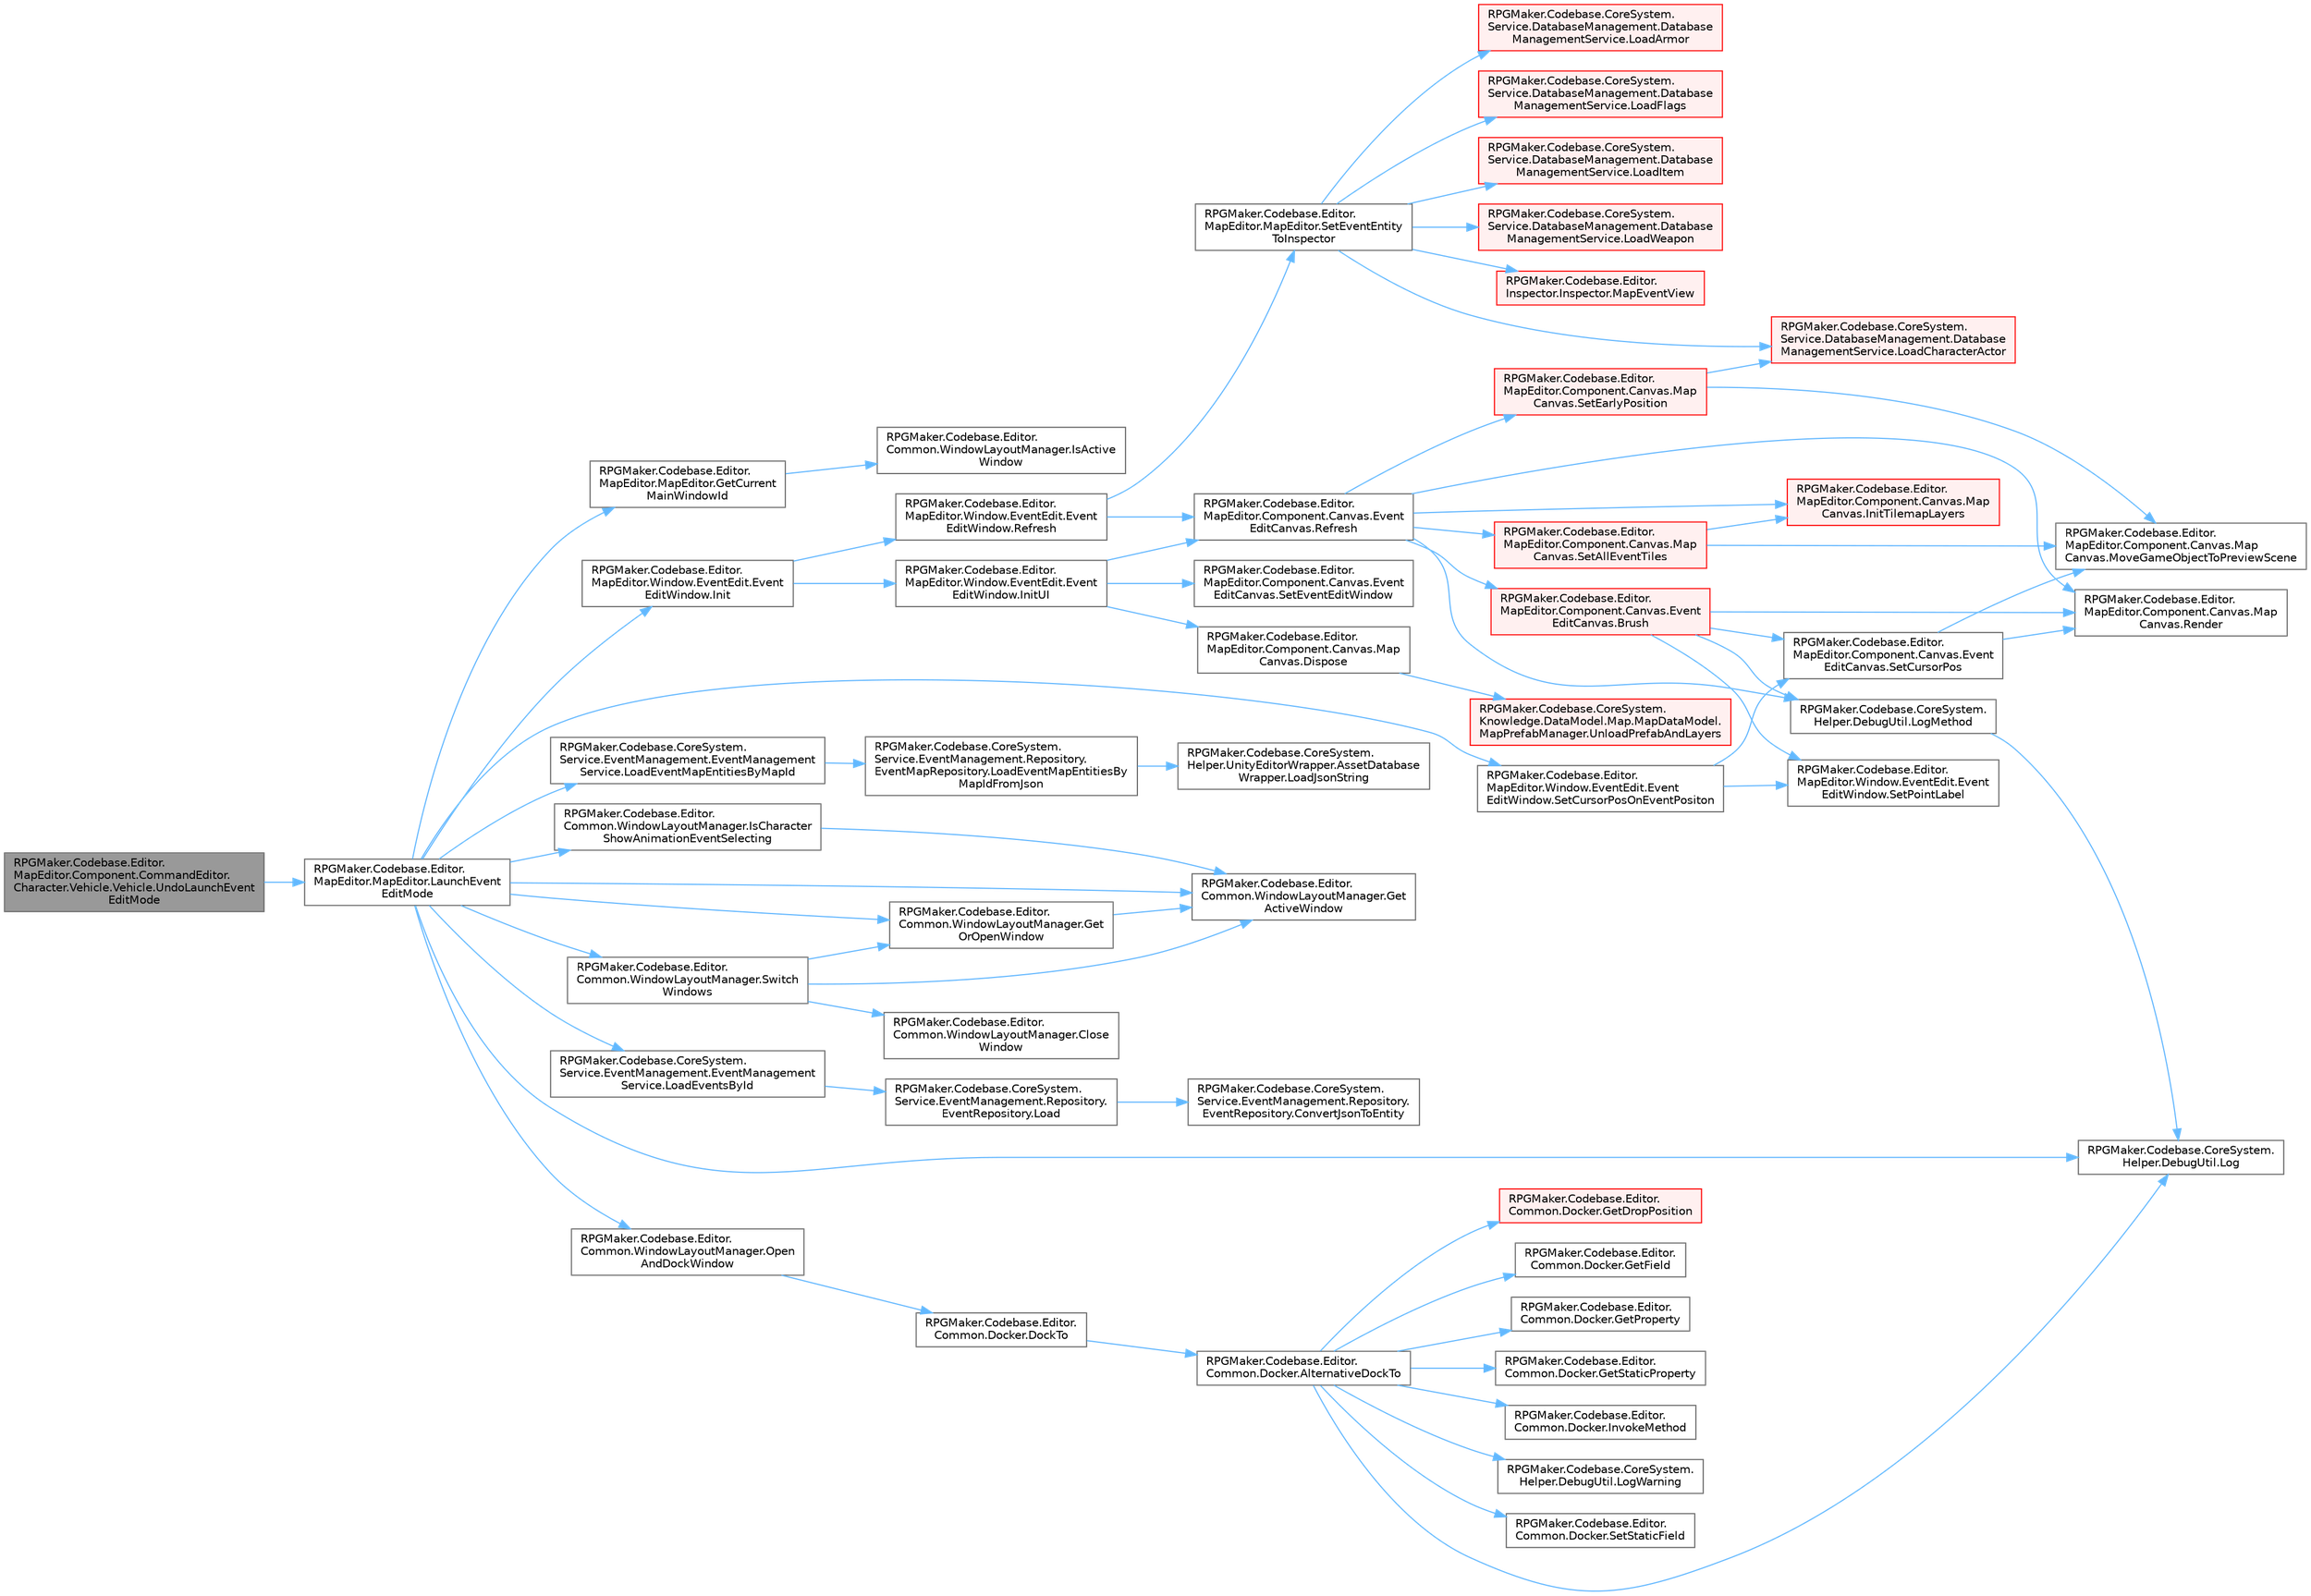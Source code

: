 digraph "RPGMaker.Codebase.Editor.MapEditor.Component.CommandEditor.Character.Vehicle.Vehicle.UndoLaunchEventEditMode"
{
 // LATEX_PDF_SIZE
  bgcolor="transparent";
  edge [fontname=Helvetica,fontsize=10,labelfontname=Helvetica,labelfontsize=10];
  node [fontname=Helvetica,fontsize=10,shape=box,height=0.2,width=0.4];
  rankdir="LR";
  Node1 [id="Node000001",label="RPGMaker.Codebase.Editor.\lMapEditor.Component.CommandEditor.\lCharacter.Vehicle.Vehicle.UndoLaunchEvent\lEditMode",height=0.2,width=0.4,color="gray40", fillcolor="grey60", style="filled", fontcolor="black",tooltip=" "];
  Node1 -> Node2 [id="edge1_Node000001_Node000002",color="steelblue1",style="solid",tooltip=" "];
  Node2 [id="Node000002",label="RPGMaker.Codebase.Editor.\lMapEditor.MapEditor.LaunchEvent\lEditMode",height=0.2,width=0.4,color="grey40", fillcolor="white", style="filled",URL="$d1/d2d/class_r_p_g_maker_1_1_codebase_1_1_editor_1_1_map_editor_1_1_map_editor.html#a9332dde4703a160f0ccb15baac16bbe6",tooltip=" "];
  Node2 -> Node3 [id="edge2_Node000002_Node000003",color="steelblue1",style="solid",tooltip=" "];
  Node3 [id="Node000003",label="RPGMaker.Codebase.Editor.\lCommon.WindowLayoutManager.Get\lActiveWindow",height=0.2,width=0.4,color="grey40", fillcolor="white", style="filled",URL="$d1/dcb/class_r_p_g_maker_1_1_codebase_1_1_editor_1_1_common_1_1_window_layout_manager.html#a5d6a0f96e987d3d534af55f13296b8c1",tooltip=" "];
  Node2 -> Node4 [id="edge3_Node000002_Node000004",color="steelblue1",style="solid",tooltip=" "];
  Node4 [id="Node000004",label="RPGMaker.Codebase.Editor.\lMapEditor.MapEditor.GetCurrent\lMainWindowId",height=0.2,width=0.4,color="grey40", fillcolor="white", style="filled",URL="$d1/d2d/class_r_p_g_maker_1_1_codebase_1_1_editor_1_1_map_editor_1_1_map_editor.html#af3d442a72972dd5c4fd1332ef50cb21b",tooltip=" "];
  Node4 -> Node5 [id="edge4_Node000004_Node000005",color="steelblue1",style="solid",tooltip=" "];
  Node5 [id="Node000005",label="RPGMaker.Codebase.Editor.\lCommon.WindowLayoutManager.IsActive\lWindow",height=0.2,width=0.4,color="grey40", fillcolor="white", style="filled",URL="$d1/dcb/class_r_p_g_maker_1_1_codebase_1_1_editor_1_1_common_1_1_window_layout_manager.html#a2b1eee65cd77849647530a6057678051",tooltip=" "];
  Node2 -> Node6 [id="edge5_Node000002_Node000006",color="steelblue1",style="solid",tooltip=" "];
  Node6 [id="Node000006",label="RPGMaker.Codebase.Editor.\lCommon.WindowLayoutManager.Get\lOrOpenWindow",height=0.2,width=0.4,color="grey40", fillcolor="white", style="filled",URL="$d1/dcb/class_r_p_g_maker_1_1_codebase_1_1_editor_1_1_common_1_1_window_layout_manager.html#a800df5ea8f1279e857a7930eadc791c4",tooltip=" "];
  Node6 -> Node3 [id="edge6_Node000006_Node000003",color="steelblue1",style="solid",tooltip=" "];
  Node2 -> Node7 [id="edge7_Node000002_Node000007",color="steelblue1",style="solid",tooltip=" "];
  Node7 [id="Node000007",label="RPGMaker.Codebase.Editor.\lMapEditor.Window.EventEdit.Event\lEditWindow.Init",height=0.2,width=0.4,color="grey40", fillcolor="white", style="filled",URL="$db/d92/class_r_p_g_maker_1_1_codebase_1_1_editor_1_1_map_editor_1_1_window_1_1_event_edit_1_1_event_edit_window.html#a4ff85adeafc8399792ae8ad76fb60980",tooltip=" "];
  Node7 -> Node8 [id="edge8_Node000007_Node000008",color="steelblue1",style="solid",tooltip=" "];
  Node8 [id="Node000008",label="RPGMaker.Codebase.Editor.\lMapEditor.Window.EventEdit.Event\lEditWindow.InitUI",height=0.2,width=0.4,color="grey40", fillcolor="white", style="filled",URL="$db/d92/class_r_p_g_maker_1_1_codebase_1_1_editor_1_1_map_editor_1_1_window_1_1_event_edit_1_1_event_edit_window.html#a4dd3e69274e66cba6093f9c28c41460a",tooltip=" "];
  Node8 -> Node9 [id="edge9_Node000008_Node000009",color="steelblue1",style="solid",tooltip=" "];
  Node9 [id="Node000009",label="RPGMaker.Codebase.Editor.\lMapEditor.Component.Canvas.Map\lCanvas.Dispose",height=0.2,width=0.4,color="grey40", fillcolor="white", style="filled",URL="$da/d63/class_r_p_g_maker_1_1_codebase_1_1_editor_1_1_map_editor_1_1_component_1_1_canvas_1_1_map_canvas.html#a04fdc064260c84ff0b542405b72805a6",tooltip=" "];
  Node9 -> Node10 [id="edge10_Node000009_Node000010",color="steelblue1",style="solid",tooltip=" "];
  Node10 [id="Node000010",label="RPGMaker.Codebase.CoreSystem.\lKnowledge.DataModel.Map.MapDataModel.\lMapPrefabManager.UnloadPrefabAndLayers",height=0.2,width=0.4,color="red", fillcolor="#FFF0F0", style="filled",URL="$dd/db9/class_r_p_g_maker_1_1_codebase_1_1_core_system_1_1_knowledge_1_1_data_model_1_1_map_1_1_map_data_model_1_1_map_prefab_manager.html#a255d7c51b90df2b24f79c019c538f4fe",tooltip=" "];
  Node8 -> Node16 [id="edge11_Node000008_Node000016",color="steelblue1",style="solid",tooltip=" "];
  Node16 [id="Node000016",label="RPGMaker.Codebase.Editor.\lMapEditor.Component.Canvas.Event\lEditCanvas.Refresh",height=0.2,width=0.4,color="grey40", fillcolor="white", style="filled",URL="$df/d64/class_r_p_g_maker_1_1_codebase_1_1_editor_1_1_map_editor_1_1_component_1_1_canvas_1_1_event_edit_canvas.html#a78803b998253513023cb9706e7ed1f94",tooltip=" "];
  Node16 -> Node17 [id="edge12_Node000016_Node000017",color="steelblue1",style="solid",tooltip=" "];
  Node17 [id="Node000017",label="RPGMaker.Codebase.Editor.\lMapEditor.Component.Canvas.Event\lEditCanvas.Brush",height=0.2,width=0.4,color="red", fillcolor="#FFF0F0", style="filled",URL="$df/d64/class_r_p_g_maker_1_1_codebase_1_1_editor_1_1_map_editor_1_1_component_1_1_canvas_1_1_event_edit_canvas.html#ab26bd30cbeb774d79fb2f72aba7d48b0",tooltip=" "];
  Node17 -> Node74 [id="edge13_Node000017_Node000074",color="steelblue1",style="solid",tooltip=" "];
  Node74 [id="Node000074",label="RPGMaker.Codebase.CoreSystem.\lHelper.DebugUtil.LogMethod",height=0.2,width=0.4,color="grey40", fillcolor="white", style="filled",URL="$d0/dba/class_r_p_g_maker_1_1_codebase_1_1_core_system_1_1_helper_1_1_debug_util.html#a350477b28f94bba0a576b0761b036471",tooltip="メソッドと引数列をUnityコンソールに表示する。"];
  Node74 -> Node75 [id="edge14_Node000074_Node000075",color="steelblue1",style="solid",tooltip=" "];
  Node75 [id="Node000075",label="RPGMaker.Codebase.CoreSystem.\lHelper.DebugUtil.Log",height=0.2,width=0.4,color="grey40", fillcolor="white", style="filled",URL="$d0/dba/class_r_p_g_maker_1_1_codebase_1_1_core_system_1_1_helper_1_1_debug_util.html#ae769554710c95a408921ec8596769145",tooltip="オブジェクトを文字列化してUnityコンソールに表示する。"];
  Node17 -> Node71 [id="edge15_Node000017_Node000071",color="steelblue1",style="solid",tooltip=" "];
  Node71 [id="Node000071",label="RPGMaker.Codebase.Editor.\lMapEditor.Component.Canvas.Map\lCanvas.Render",height=0.2,width=0.4,color="grey40", fillcolor="white", style="filled",URL="$da/d63/class_r_p_g_maker_1_1_codebase_1_1_editor_1_1_map_editor_1_1_component_1_1_canvas_1_1_map_canvas.html#a2251fde9142862e109ac4894a3769594",tooltip=" "];
  Node17 -> Node72 [id="edge16_Node000017_Node000072",color="steelblue1",style="solid",tooltip=" "];
  Node72 [id="Node000072",label="RPGMaker.Codebase.Editor.\lMapEditor.Component.Canvas.Event\lEditCanvas.SetCursorPos",height=0.2,width=0.4,color="grey40", fillcolor="white", style="filled",URL="$df/d64/class_r_p_g_maker_1_1_codebase_1_1_editor_1_1_map_editor_1_1_component_1_1_canvas_1_1_event_edit_canvas.html#a01dd8ebe72e3d3f8b294f0bccbbca9cc",tooltip="カーソル位置を設定する。"];
  Node72 -> Node73 [id="edge17_Node000072_Node000073",color="steelblue1",style="solid",tooltip=" "];
  Node73 [id="Node000073",label="RPGMaker.Codebase.Editor.\lMapEditor.Component.Canvas.Map\lCanvas.MoveGameObjectToPreviewScene",height=0.2,width=0.4,color="grey40", fillcolor="white", style="filled",URL="$da/d63/class_r_p_g_maker_1_1_codebase_1_1_editor_1_1_map_editor_1_1_component_1_1_canvas_1_1_map_canvas.html#ac8b93ac86a3f9b8703fcc3b28a617628",tooltip="ゲームオブジェクトを現在属しているシーンからプレビューシーンに移動させる。"];
  Node72 -> Node71 [id="edge18_Node000072_Node000071",color="steelblue1",style="solid",tooltip=" "];
  Node17 -> Node78 [id="edge19_Node000017_Node000078",color="steelblue1",style="solid",tooltip=" "];
  Node78 [id="Node000078",label="RPGMaker.Codebase.Editor.\lMapEditor.Window.EventEdit.Event\lEditWindow.SetPointLabel",height=0.2,width=0.4,color="grey40", fillcolor="white", style="filled",URL="$db/d92/class_r_p_g_maker_1_1_codebase_1_1_editor_1_1_map_editor_1_1_window_1_1_event_edit_1_1_event_edit_window.html#acb6f0b1e1e8e23a724e2f4a1bf8f9f88",tooltip=" "];
  Node16 -> Node80 [id="edge20_Node000016_Node000080",color="steelblue1",style="solid",tooltip=" "];
  Node80 [id="Node000080",label="RPGMaker.Codebase.Editor.\lMapEditor.Component.Canvas.Map\lCanvas.InitTilemapLayers",height=0.2,width=0.4,color="red", fillcolor="#FFF0F0", style="filled",URL="$da/d63/class_r_p_g_maker_1_1_codebase_1_1_editor_1_1_map_editor_1_1_component_1_1_canvas_1_1_map_canvas.html#ab47e20ae7814bf14fe63db215211e127",tooltip=" "];
  Node16 -> Node74 [id="edge21_Node000016_Node000074",color="steelblue1",style="solid",tooltip=" "];
  Node16 -> Node71 [id="edge22_Node000016_Node000071",color="steelblue1",style="solid",tooltip=" "];
  Node16 -> Node91 [id="edge23_Node000016_Node000091",color="steelblue1",style="solid",tooltip=" "];
  Node91 [id="Node000091",label="RPGMaker.Codebase.Editor.\lMapEditor.Component.Canvas.Map\lCanvas.SetAllEventTiles",height=0.2,width=0.4,color="red", fillcolor="#FFF0F0", style="filled",URL="$da/d63/class_r_p_g_maker_1_1_codebase_1_1_editor_1_1_map_editor_1_1_component_1_1_canvas_1_1_map_canvas.html#afe8399bb2859ecb80082dcd4ab96711c",tooltip="マップの全てのイベントの位置にイベントを表わすタイルを設定する。"];
  Node91 -> Node80 [id="edge24_Node000091_Node000080",color="steelblue1",style="solid",tooltip=" "];
  Node91 -> Node73 [id="edge25_Node000091_Node000073",color="steelblue1",style="solid",tooltip=" "];
  Node16 -> Node102 [id="edge26_Node000016_Node000102",color="steelblue1",style="solid",tooltip=" "];
  Node102 [id="Node000102",label="RPGMaker.Codebase.Editor.\lMapEditor.Component.Canvas.Map\lCanvas.SetEarlyPosition",height=0.2,width=0.4,color="red", fillcolor="#FFF0F0", style="filled",URL="$da/d63/class_r_p_g_maker_1_1_codebase_1_1_editor_1_1_map_editor_1_1_component_1_1_canvas_1_1_map_canvas.html#a6877989323d14f9376691bf1c26aa289",tooltip="初期パーティ、乗り物のタイルを設定する"];
  Node102 -> Node34 [id="edge27_Node000102_Node000034",color="steelblue1",style="solid",tooltip=" "];
  Node34 [id="Node000034",label="RPGMaker.Codebase.CoreSystem.\lService.DatabaseManagement.Database\lManagementService.LoadCharacterActor",height=0.2,width=0.4,color="red", fillcolor="#FFF0F0", style="filled",URL="$db/db0/class_r_p_g_maker_1_1_codebase_1_1_core_system_1_1_service_1_1_database_management_1_1_database_management_service.html#afa56ff9a916ba5265719f6be7f2330e2",tooltip=" "];
  Node102 -> Node73 [id="edge28_Node000102_Node000073",color="steelblue1",style="solid",tooltip=" "];
  Node8 -> Node108 [id="edge29_Node000008_Node000108",color="steelblue1",style="solid",tooltip=" "];
  Node108 [id="Node000108",label="RPGMaker.Codebase.Editor.\lMapEditor.Component.Canvas.Event\lEditCanvas.SetEventEditWindow",height=0.2,width=0.4,color="grey40", fillcolor="white", style="filled",URL="$df/d64/class_r_p_g_maker_1_1_codebase_1_1_editor_1_1_map_editor_1_1_component_1_1_canvas_1_1_event_edit_canvas.html#a5a09fd2d5f403572addfd0cbba09d6e2",tooltip=" "];
  Node7 -> Node109 [id="edge30_Node000007_Node000109",color="steelblue1",style="solid",tooltip=" "];
  Node109 [id="Node000109",label="RPGMaker.Codebase.Editor.\lMapEditor.Window.EventEdit.Event\lEditWindow.Refresh",height=0.2,width=0.4,color="grey40", fillcolor="white", style="filled",URL="$db/d92/class_r_p_g_maker_1_1_codebase_1_1_editor_1_1_map_editor_1_1_window_1_1_event_edit_1_1_event_edit_window.html#a7c14942946148397f62c7b4fc3d011d9",tooltip=" "];
  Node109 -> Node16 [id="edge31_Node000109_Node000016",color="steelblue1",style="solid",tooltip=" "];
  Node109 -> Node110 [id="edge32_Node000109_Node000110",color="steelblue1",style="solid",tooltip=" "];
  Node110 [id="Node000110",label="RPGMaker.Codebase.Editor.\lMapEditor.MapEditor.SetEventEntity\lToInspector",height=0.2,width=0.4,color="grey40", fillcolor="white", style="filled",URL="$d1/d2d/class_r_p_g_maker_1_1_codebase_1_1_editor_1_1_map_editor_1_1_map_editor.html#a23a1ba9b650a88130a6ad3e9ab868842",tooltip=" "];
  Node110 -> Node111 [id="edge33_Node000110_Node000111",color="steelblue1",style="solid",tooltip=" "];
  Node111 [id="Node000111",label="RPGMaker.Codebase.CoreSystem.\lService.DatabaseManagement.Database\lManagementService.LoadArmor",height=0.2,width=0.4,color="red", fillcolor="#FFF0F0", style="filled",URL="$db/db0/class_r_p_g_maker_1_1_codebase_1_1_core_system_1_1_service_1_1_database_management_1_1_database_management_service.html#aa2e210bbbaf85d6ed1f74aa1170b786a",tooltip=" "];
  Node110 -> Node34 [id="edge34_Node000110_Node000034",color="steelblue1",style="solid",tooltip=" "];
  Node110 -> Node113 [id="edge35_Node000110_Node000113",color="steelblue1",style="solid",tooltip=" "];
  Node113 [id="Node000113",label="RPGMaker.Codebase.CoreSystem.\lService.DatabaseManagement.Database\lManagementService.LoadFlags",height=0.2,width=0.4,color="red", fillcolor="#FFF0F0", style="filled",URL="$db/db0/class_r_p_g_maker_1_1_codebase_1_1_core_system_1_1_service_1_1_database_management_1_1_database_management_service.html#a5eb2954667a7f994c25194d12c5a2602",tooltip=" "];
  Node110 -> Node116 [id="edge36_Node000110_Node000116",color="steelblue1",style="solid",tooltip=" "];
  Node116 [id="Node000116",label="RPGMaker.Codebase.CoreSystem.\lService.DatabaseManagement.Database\lManagementService.LoadItem",height=0.2,width=0.4,color="red", fillcolor="#FFF0F0", style="filled",URL="$db/db0/class_r_p_g_maker_1_1_codebase_1_1_core_system_1_1_service_1_1_database_management_1_1_database_management_service.html#a0447e9903c05f13e630c3523647e80a4",tooltip=" "];
  Node110 -> Node118 [id="edge37_Node000110_Node000118",color="steelblue1",style="solid",tooltip=" "];
  Node118 [id="Node000118",label="RPGMaker.Codebase.CoreSystem.\lService.DatabaseManagement.Database\lManagementService.LoadWeapon",height=0.2,width=0.4,color="red", fillcolor="#FFF0F0", style="filled",URL="$db/db0/class_r_p_g_maker_1_1_codebase_1_1_core_system_1_1_service_1_1_database_management_1_1_database_management_service.html#a14b53a047484b6c81f8e570ff47134af",tooltip=" "];
  Node110 -> Node120 [id="edge38_Node000110_Node000120",color="steelblue1",style="solid",tooltip=" "];
  Node120 [id="Node000120",label="RPGMaker.Codebase.Editor.\lInspector.Inspector.MapEventView",height=0.2,width=0.4,color="red", fillcolor="#FFF0F0", style="filled",URL="$d4/da1/class_r_p_g_maker_1_1_codebase_1_1_editor_1_1_inspector_1_1_inspector.html#aad26b0f997bcd7d0aafe246f7eaa9e53",tooltip=" "];
  Node2 -> Node125 [id="edge39_Node000002_Node000125",color="steelblue1",style="solid",tooltip=" "];
  Node125 [id="Node000125",label="RPGMaker.Codebase.Editor.\lCommon.WindowLayoutManager.IsCharacter\lShowAnimationEventSelecting",height=0.2,width=0.4,color="grey40", fillcolor="white", style="filled",URL="$d1/dcb/class_r_p_g_maker_1_1_codebase_1_1_editor_1_1_common_1_1_window_layout_manager.html#a8c1b4bf76427e087cc2ec0e3f1d61b04",tooltip=" "];
  Node125 -> Node3 [id="edge40_Node000125_Node000003",color="steelblue1",style="solid",tooltip=" "];
  Node2 -> Node126 [id="edge41_Node000002_Node000126",color="steelblue1",style="solid",tooltip=" "];
  Node126 [id="Node000126",label="RPGMaker.Codebase.CoreSystem.\lService.EventManagement.EventManagement\lService.LoadEventMapEntitiesByMapId",height=0.2,width=0.4,color="grey40", fillcolor="white", style="filled",URL="$d5/d7b/class_r_p_g_maker_1_1_codebase_1_1_core_system_1_1_service_1_1_event_management_1_1_event_management_service.html#a05f1ad9242e0b86f9d47491a350b2777",tooltip=" "];
  Node126 -> Node127 [id="edge42_Node000126_Node000127",color="steelblue1",style="solid",tooltip=" "];
  Node127 [id="Node000127",label="RPGMaker.Codebase.CoreSystem.\lService.EventManagement.Repository.\lEventMapRepository.LoadEventMapEntitiesBy\lMapIdFromJson",height=0.2,width=0.4,color="grey40", fillcolor="white", style="filled",URL="$d1/d3b/class_r_p_g_maker_1_1_codebase_1_1_core_system_1_1_service_1_1_event_management_1_1_repository_1_1_event_map_repository.html#a76f46f347afad992d56cc1f9f6c80e7e",tooltip=" "];
  Node127 -> Node14 [id="edge43_Node000127_Node000014",color="steelblue1",style="solid",tooltip=" "];
  Node14 [id="Node000014",label="RPGMaker.Codebase.CoreSystem.\lHelper.UnityEditorWrapper.AssetDatabase\lWrapper.LoadJsonString",height=0.2,width=0.4,color="grey40", fillcolor="white", style="filled",URL="$d9/d20/class_r_p_g_maker_1_1_codebase_1_1_core_system_1_1_helper_1_1_unity_editor_wrapper_1_1_asset_database_wrapper.html#ab1557b81ee60a7dc4f85349106fe4244",tooltip=" "];
  Node2 -> Node128 [id="edge44_Node000002_Node000128",color="steelblue1",style="solid",tooltip=" "];
  Node128 [id="Node000128",label="RPGMaker.Codebase.CoreSystem.\lService.EventManagement.EventManagement\lService.LoadEventsById",height=0.2,width=0.4,color="grey40", fillcolor="white", style="filled",URL="$d5/d7b/class_r_p_g_maker_1_1_codebase_1_1_core_system_1_1_service_1_1_event_management_1_1_event_management_service.html#ad41822cfd87959b5dd4db750820f4dd3",tooltip=" "];
  Node128 -> Node39 [id="edge45_Node000128_Node000039",color="steelblue1",style="solid",tooltip=" "];
  Node39 [id="Node000039",label="RPGMaker.Codebase.CoreSystem.\lService.EventManagement.Repository.\lEventRepository.Load",height=0.2,width=0.4,color="grey40", fillcolor="white", style="filled",URL="$d9/d21/class_r_p_g_maker_1_1_codebase_1_1_core_system_1_1_service_1_1_event_management_1_1_repository_1_1_event_repository.html#aa07a22564e7e157ac3cb0b8861980079",tooltip=" "];
  Node39 -> Node40 [id="edge46_Node000039_Node000040",color="steelblue1",style="solid",tooltip=" "];
  Node40 [id="Node000040",label="RPGMaker.Codebase.CoreSystem.\lService.EventManagement.Repository.\lEventRepository.ConvertJsonToEntity",height=0.2,width=0.4,color="grey40", fillcolor="white", style="filled",URL="$d9/d21/class_r_p_g_maker_1_1_codebase_1_1_core_system_1_1_service_1_1_event_management_1_1_repository_1_1_event_repository.html#a362b89e9d43c8ed34a1fd0ad62001db2",tooltip=" "];
  Node2 -> Node75 [id="edge47_Node000002_Node000075",color="steelblue1",style="solid",tooltip=" "];
  Node2 -> Node129 [id="edge48_Node000002_Node000129",color="steelblue1",style="solid",tooltip=" "];
  Node129 [id="Node000129",label="RPGMaker.Codebase.Editor.\lCommon.WindowLayoutManager.Open\lAndDockWindow",height=0.2,width=0.4,color="grey40", fillcolor="white", style="filled",URL="$d1/dcb/class_r_p_g_maker_1_1_codebase_1_1_editor_1_1_common_1_1_window_layout_manager.html#ab7e593e16bd1c9641bf88599f3fea880",tooltip="ウィンドウを開き、ドッキングする"];
  Node129 -> Node130 [id="edge49_Node000129_Node000130",color="steelblue1",style="solid",tooltip=" "];
  Node130 [id="Node000130",label="RPGMaker.Codebase.Editor.\lCommon.Docker.DockTo",height=0.2,width=0.4,color="grey40", fillcolor="white", style="filled",URL="$d5/d6b/class_r_p_g_maker_1_1_codebase_1_1_editor_1_1_common_1_1_docker.html#a48fec793c05226aa6e9794b84f19f138",tooltip="Docks the second window to the first window at the given position"];
  Node130 -> Node131 [id="edge50_Node000130_Node000131",color="steelblue1",style="solid",tooltip=" "];
  Node131 [id="Node000131",label="RPGMaker.Codebase.Editor.\lCommon.Docker.AlternativeDockTo",height=0.2,width=0.4,color="grey40", fillcolor="white", style="filled",URL="$d5/d6b/class_r_p_g_maker_1_1_codebase_1_1_editor_1_1_common_1_1_docker.html#a3c0ccff78d58c704e9bba468400602de",tooltip="ウィンドウを他のウィンドウの指定位置にドッキングさせる。"];
  Node131 -> Node132 [id="edge51_Node000131_Node000132",color="steelblue1",style="solid",tooltip=" "];
  Node132 [id="Node000132",label="RPGMaker.Codebase.Editor.\lCommon.Docker.GetDropPosition",height=0.2,width=0.4,color="red", fillcolor="#FFF0F0", style="filled",URL="$d5/d6b/class_r_p_g_maker_1_1_codebase_1_1_editor_1_1_common_1_1_docker.html#a11546abc321b83188378cf2b3c48da08",tooltip=" "];
  Node131 -> Node134 [id="edge52_Node000131_Node000134",color="steelblue1",style="solid",tooltip=" "];
  Node134 [id="Node000134",label="RPGMaker.Codebase.Editor.\lCommon.Docker.GetField",height=0.2,width=0.4,color="grey40", fillcolor="white", style="filled",URL="$d5/d6b/class_r_p_g_maker_1_1_codebase_1_1_editor_1_1_common_1_1_docker.html#a3ab2b6f85b6f83e105a7a2b3a8d34789",tooltip=" "];
  Node131 -> Node135 [id="edge53_Node000131_Node000135",color="steelblue1",style="solid",tooltip=" "];
  Node135 [id="Node000135",label="RPGMaker.Codebase.Editor.\lCommon.Docker.GetProperty",height=0.2,width=0.4,color="grey40", fillcolor="white", style="filled",URL="$d5/d6b/class_r_p_g_maker_1_1_codebase_1_1_editor_1_1_common_1_1_docker.html#a803a138b55b0c40fa76d95beeceb5584",tooltip=" "];
  Node131 -> Node136 [id="edge54_Node000131_Node000136",color="steelblue1",style="solid",tooltip=" "];
  Node136 [id="Node000136",label="RPGMaker.Codebase.Editor.\lCommon.Docker.GetStaticProperty",height=0.2,width=0.4,color="grey40", fillcolor="white", style="filled",URL="$d5/d6b/class_r_p_g_maker_1_1_codebase_1_1_editor_1_1_common_1_1_docker.html#a00532fbe17802ea65e1db6cdbcab8f9c",tooltip=" "];
  Node131 -> Node137 [id="edge55_Node000131_Node000137",color="steelblue1",style="solid",tooltip=" "];
  Node137 [id="Node000137",label="RPGMaker.Codebase.Editor.\lCommon.Docker.InvokeMethod",height=0.2,width=0.4,color="grey40", fillcolor="white", style="filled",URL="$d5/d6b/class_r_p_g_maker_1_1_codebase_1_1_editor_1_1_common_1_1_docker.html#a8866c0282bb7ab6f08b5f86291104424",tooltip=" "];
  Node131 -> Node75 [id="edge56_Node000131_Node000075",color="steelblue1",style="solid",tooltip=" "];
  Node131 -> Node138 [id="edge57_Node000131_Node000138",color="steelblue1",style="solid",tooltip=" "];
  Node138 [id="Node000138",label="RPGMaker.Codebase.CoreSystem.\lHelper.DebugUtil.LogWarning",height=0.2,width=0.4,color="grey40", fillcolor="white", style="filled",URL="$d0/dba/class_r_p_g_maker_1_1_codebase_1_1_core_system_1_1_helper_1_1_debug_util.html#a6f68e12e2f77835f0734dde740a47814",tooltip="オブジェクトを文字列化して警告メッセージをUnityコンソールに表示する。"];
  Node131 -> Node139 [id="edge58_Node000131_Node000139",color="steelblue1",style="solid",tooltip=" "];
  Node139 [id="Node000139",label="RPGMaker.Codebase.Editor.\lCommon.Docker.SetStaticField",height=0.2,width=0.4,color="grey40", fillcolor="white", style="filled",URL="$d5/d6b/class_r_p_g_maker_1_1_codebase_1_1_editor_1_1_common_1_1_docker.html#a53cbda1f86987b550fe238f177ab4dfe",tooltip=" "];
  Node2 -> Node140 [id="edge59_Node000002_Node000140",color="steelblue1",style="solid",tooltip=" "];
  Node140 [id="Node000140",label="RPGMaker.Codebase.Editor.\lMapEditor.Window.EventEdit.Event\lEditWindow.SetCursorPosOnEventPositon",height=0.2,width=0.4,color="grey40", fillcolor="white", style="filled",URL="$db/d92/class_r_p_g_maker_1_1_codebase_1_1_editor_1_1_map_editor_1_1_window_1_1_event_edit_1_1_event_edit_window.html#af5e74e991434d226e5e3efaece384acc",tooltip="イベント位置にカーソルを設定する。"];
  Node140 -> Node72 [id="edge60_Node000140_Node000072",color="steelblue1",style="solid",tooltip=" "];
  Node140 -> Node78 [id="edge61_Node000140_Node000078",color="steelblue1",style="solid",tooltip=" "];
  Node2 -> Node141 [id="edge62_Node000002_Node000141",color="steelblue1",style="solid",tooltip=" "];
  Node141 [id="Node000141",label="RPGMaker.Codebase.Editor.\lCommon.WindowLayoutManager.Switch\lWindows",height=0.2,width=0.4,color="grey40", fillcolor="white", style="filled",URL="$d1/dcb/class_r_p_g_maker_1_1_codebase_1_1_editor_1_1_common_1_1_window_layout_manager.html#af6e45a40b716308d921128ef9711decc",tooltip=" "];
  Node141 -> Node142 [id="edge63_Node000141_Node000142",color="steelblue1",style="solid",tooltip=" "];
  Node142 [id="Node000142",label="RPGMaker.Codebase.Editor.\lCommon.WindowLayoutManager.Close\lWindow",height=0.2,width=0.4,color="grey40", fillcolor="white", style="filled",URL="$d1/dcb/class_r_p_g_maker_1_1_codebase_1_1_editor_1_1_common_1_1_window_layout_manager.html#a57f6967903bb83daf5aadaf1a5a67d71",tooltip=" "];
  Node141 -> Node3 [id="edge64_Node000141_Node000003",color="steelblue1",style="solid",tooltip=" "];
  Node141 -> Node6 [id="edge65_Node000141_Node000006",color="steelblue1",style="solid",tooltip=" "];
}
